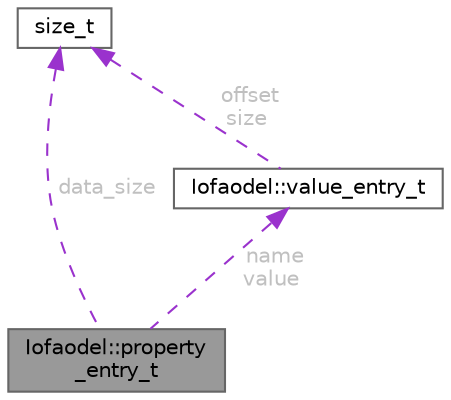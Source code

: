 digraph "Iofaodel::property_entry_t"
{
 // INTERACTIVE_SVG=YES
 // LATEX_PDF_SIZE
  bgcolor="transparent";
  edge [fontname=Helvetica,fontsize=10,labelfontname=Helvetica,labelfontsize=10];
  node [fontname=Helvetica,fontsize=10,shape=box,height=0.2,width=0.4];
  Node1 [id="Node000001",label="Iofaodel::property\l_entry_t",height=0.2,width=0.4,color="gray40", fillcolor="grey60", style="filled", fontcolor="black",tooltip=" "];
  Node2 -> Node1 [id="edge1_Node000001_Node000002",dir="back",color="darkorchid3",style="dashed",tooltip=" ",label=" name\nvalue",fontcolor="grey" ];
  Node2 [id="Node000002",label="Iofaodel::value_entry_t",height=0.2,width=0.4,color="gray40", fillcolor="white", style="filled",URL="$structIofaodel_1_1value__entry__t.html",tooltip=" "];
  Node3 -> Node2 [id="edge2_Node000002_Node000003",dir="back",color="darkorchid3",style="dashed",tooltip=" ",label=" offset\nsize",fontcolor="grey" ];
  Node3 [id="Node000003",label="size_t",height=0.2,width=0.4,color="gray40", fillcolor="white", style="filled",tooltip=" "];
  Node3 -> Node1 [id="edge3_Node000001_Node000003",dir="back",color="darkorchid3",style="dashed",tooltip=" ",label=" data_size",fontcolor="grey" ];
}
